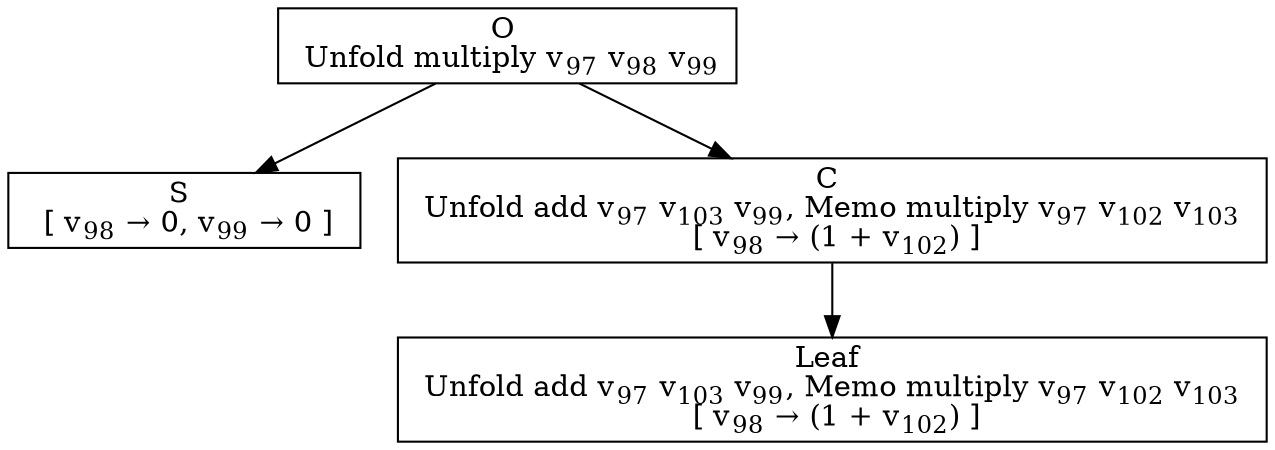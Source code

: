 digraph {
    graph [rankdir=TB
          ,bgcolor=transparent];
    node [shape=box
         ,fillcolor=white
         ,style=filled];
    0 [label=<O <BR/> Unfold multiply v<SUB>97</SUB> v<SUB>98</SUB> v<SUB>99</SUB>>];
    1 [label=<S <BR/>  [ v<SUB>98</SUB> &rarr; 0, v<SUB>99</SUB> &rarr; 0 ] >];
    2 [label=<C <BR/> Unfold add v<SUB>97</SUB> v<SUB>103</SUB> v<SUB>99</SUB>, Memo multiply v<SUB>97</SUB> v<SUB>102</SUB> v<SUB>103</SUB> <BR/>  [ v<SUB>98</SUB> &rarr; (1 + v<SUB>102</SUB>) ] >];
    3 [label=<Leaf <BR/> Unfold add v<SUB>97</SUB> v<SUB>103</SUB> v<SUB>99</SUB>, Memo multiply v<SUB>97</SUB> v<SUB>102</SUB> v<SUB>103</SUB> <BR/>  [ v<SUB>98</SUB> &rarr; (1 + v<SUB>102</SUB>) ] >];
    0 -> 1 [label=""];
    0 -> 2 [label=""];
    2 -> 3 [label=""];
}